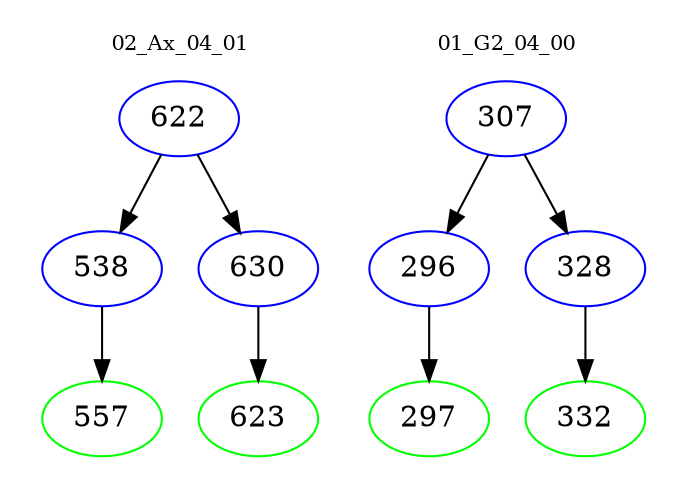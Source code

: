 digraph{
subgraph cluster_0 {
color = white
label = "02_Ax_04_01";
fontsize=10;
T0_622 [label="622", color="blue"]
T0_622 -> T0_538 [color="black"]
T0_538 [label="538", color="blue"]
T0_538 -> T0_557 [color="black"]
T0_557 [label="557", color="green"]
T0_622 -> T0_630 [color="black"]
T0_630 [label="630", color="blue"]
T0_630 -> T0_623 [color="black"]
T0_623 [label="623", color="green"]
}
subgraph cluster_1 {
color = white
label = "01_G2_04_00";
fontsize=10;
T1_307 [label="307", color="blue"]
T1_307 -> T1_296 [color="black"]
T1_296 [label="296", color="blue"]
T1_296 -> T1_297 [color="black"]
T1_297 [label="297", color="green"]
T1_307 -> T1_328 [color="black"]
T1_328 [label="328", color="blue"]
T1_328 -> T1_332 [color="black"]
T1_332 [label="332", color="green"]
}
}
